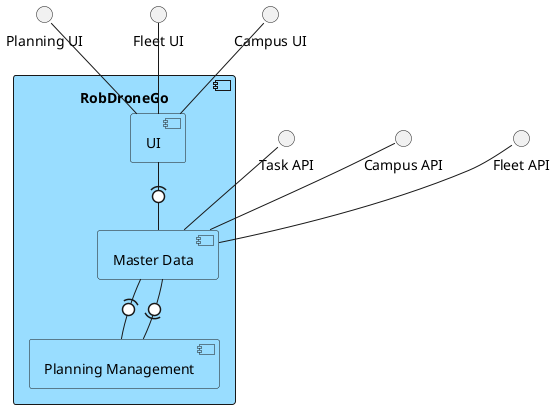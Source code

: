 @startuml Logical View Lv2

<style>
component {
    BackgroundColor #99ddff
}
</style>

interface "Campus UI" as campus_ui
interface "Fleet UI" as fleet_ui
interface "Planning UI" as planning_ui

interface "Campus API" as campus_API
interface "Fleet API" as fleet_API
interface "Task API" as tesk_API

component RobDroneGo {
    component "UI" as ui
    component "Planning Management" as planning
    component "Master Data" as md

    ui -(0- md
    md -(0- planning
    planning -(0- md
}
md -up- fleet_API
md -up- campus_API
md -up- tesk_API

ui -up- campus_ui
ui -up- fleet_ui
ui -up- planning_ui


@enduml